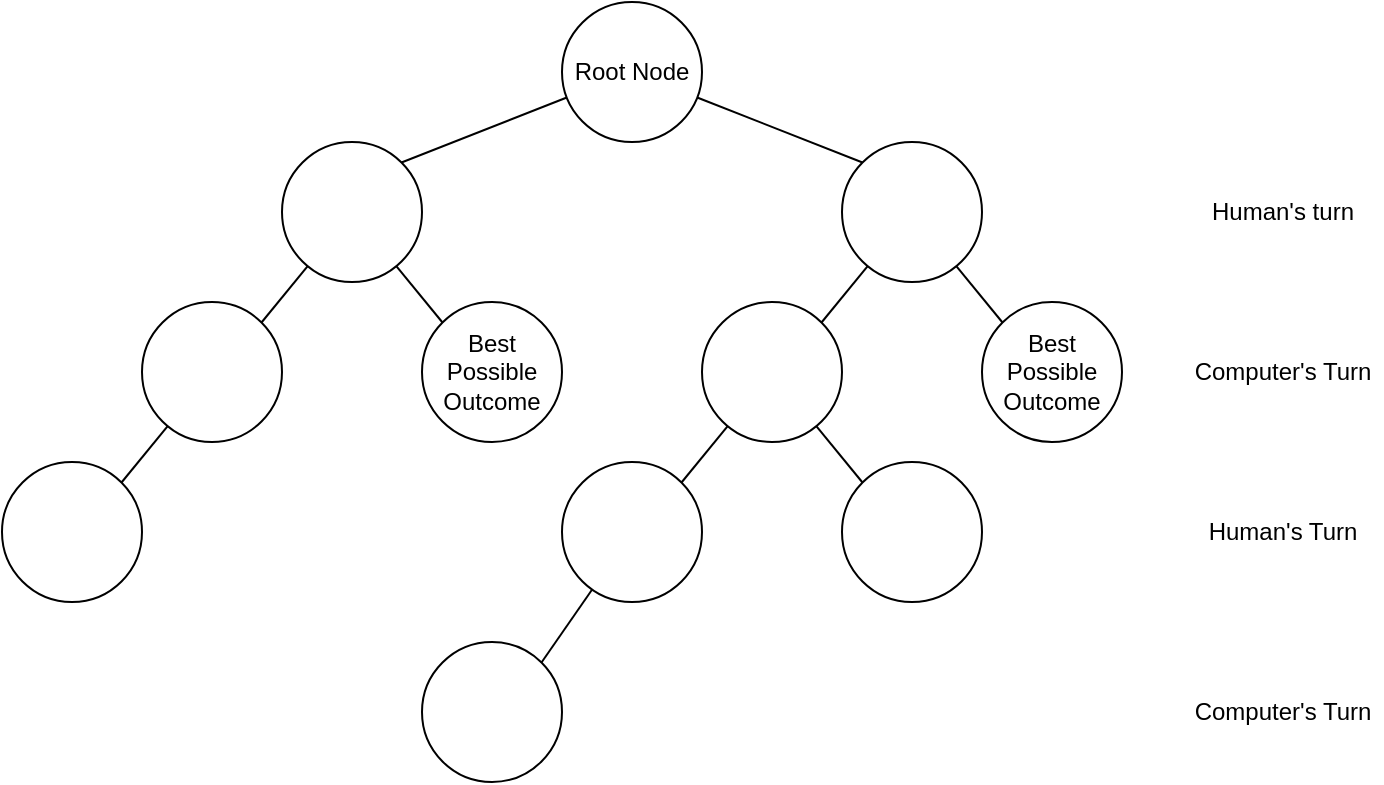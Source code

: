 <mxfile version="15.8.4" type="device"><diagram id="89FIQo1WwcnloiqhDKl1" name="Page-1"><mxGraphModel dx="1038" dy="649" grid="1" gridSize="10" guides="1" tooltips="1" connect="1" arrows="1" fold="1" page="1" pageScale="1" pageWidth="827" pageHeight="1169" math="0" shadow="0"><root><mxCell id="0"/><mxCell id="1" parent="0"/><mxCell id="-QjalzZDQykpjprL__vj-17" style="rounded=0;orthogonalLoop=1;jettySize=auto;html=1;entryX=1;entryY=0;entryDx=0;entryDy=0;endArrow=none;endFill=0;" edge="1" parent="1" source="-QjalzZDQykpjprL__vj-1" target="-QjalzZDQykpjprL__vj-8"><mxGeometry relative="1" as="geometry"/></mxCell><mxCell id="-QjalzZDQykpjprL__vj-21" style="edgeStyle=none;rounded=0;orthogonalLoop=1;jettySize=auto;html=1;entryX=0;entryY=0;entryDx=0;entryDy=0;endArrow=none;endFill=0;" edge="1" parent="1" source="-QjalzZDQykpjprL__vj-1" target="-QjalzZDQykpjprL__vj-9"><mxGeometry relative="1" as="geometry"/></mxCell><mxCell id="-QjalzZDQykpjprL__vj-1" value="Root Node" style="ellipse;whiteSpace=wrap;html=1;aspect=fixed;" vertex="1" parent="1"><mxGeometry x="370" y="20" width="70" height="70" as="geometry"/></mxCell><mxCell id="-QjalzZDQykpjprL__vj-24" style="edgeStyle=none;rounded=0;orthogonalLoop=1;jettySize=auto;html=1;entryX=1;entryY=0;entryDx=0;entryDy=0;endArrow=none;endFill=0;" edge="1" parent="1" source="-QjalzZDQykpjprL__vj-4" target="-QjalzZDQykpjprL__vj-14"><mxGeometry relative="1" as="geometry"/></mxCell><mxCell id="-QjalzZDQykpjprL__vj-25" style="edgeStyle=none;rounded=0;orthogonalLoop=1;jettySize=auto;html=1;entryX=0;entryY=0;entryDx=0;entryDy=0;endArrow=none;endFill=0;" edge="1" parent="1" source="-QjalzZDQykpjprL__vj-4" target="-QjalzZDQykpjprL__vj-15"><mxGeometry relative="1" as="geometry"/></mxCell><mxCell id="-QjalzZDQykpjprL__vj-4" value="" style="ellipse;whiteSpace=wrap;html=1;aspect=fixed;" vertex="1" parent="1"><mxGeometry x="440" y="170" width="70" height="70" as="geometry"/></mxCell><mxCell id="-QjalzZDQykpjprL__vj-5" value="Best Possible Outcome" style="ellipse;whiteSpace=wrap;html=1;aspect=fixed;" vertex="1" parent="1"><mxGeometry x="300" y="170" width="70" height="70" as="geometry"/></mxCell><mxCell id="-QjalzZDQykpjprL__vj-19" style="edgeStyle=none;rounded=0;orthogonalLoop=1;jettySize=auto;html=1;entryX=1;entryY=0;entryDx=0;entryDy=0;endArrow=none;endFill=0;" edge="1" parent="1" source="-QjalzZDQykpjprL__vj-6" target="-QjalzZDQykpjprL__vj-16"><mxGeometry relative="1" as="geometry"/></mxCell><mxCell id="-QjalzZDQykpjprL__vj-6" value="" style="ellipse;whiteSpace=wrap;html=1;aspect=fixed;" vertex="1" parent="1"><mxGeometry x="160" y="170" width="70" height="70" as="geometry"/></mxCell><mxCell id="-QjalzZDQykpjprL__vj-7" value="Best Possible Outcome" style="ellipse;whiteSpace=wrap;html=1;aspect=fixed;" vertex="1" parent="1"><mxGeometry x="580" y="170" width="70" height="70" as="geometry"/></mxCell><mxCell id="-QjalzZDQykpjprL__vj-18" style="edgeStyle=none;rounded=0;orthogonalLoop=1;jettySize=auto;html=1;entryX=1;entryY=0;entryDx=0;entryDy=0;endArrow=none;endFill=0;" edge="1" parent="1" source="-QjalzZDQykpjprL__vj-8" target="-QjalzZDQykpjprL__vj-6"><mxGeometry relative="1" as="geometry"/></mxCell><mxCell id="-QjalzZDQykpjprL__vj-20" style="edgeStyle=none;rounded=0;orthogonalLoop=1;jettySize=auto;html=1;entryX=0;entryY=0;entryDx=0;entryDy=0;endArrow=none;endFill=0;" edge="1" parent="1" source="-QjalzZDQykpjprL__vj-8" target="-QjalzZDQykpjprL__vj-5"><mxGeometry relative="1" as="geometry"/></mxCell><mxCell id="-QjalzZDQykpjprL__vj-8" value="" style="ellipse;whiteSpace=wrap;html=1;aspect=fixed;" vertex="1" parent="1"><mxGeometry x="230" y="90" width="70" height="70" as="geometry"/></mxCell><mxCell id="-QjalzZDQykpjprL__vj-22" style="edgeStyle=none;rounded=0;orthogonalLoop=1;jettySize=auto;html=1;entryX=0;entryY=0;entryDx=0;entryDy=0;endArrow=none;endFill=0;" edge="1" parent="1" source="-QjalzZDQykpjprL__vj-9" target="-QjalzZDQykpjprL__vj-7"><mxGeometry relative="1" as="geometry"/></mxCell><mxCell id="-QjalzZDQykpjprL__vj-23" style="edgeStyle=none;rounded=0;orthogonalLoop=1;jettySize=auto;html=1;entryX=1;entryY=0;entryDx=0;entryDy=0;endArrow=none;endFill=0;" edge="1" parent="1" source="-QjalzZDQykpjprL__vj-9" target="-QjalzZDQykpjprL__vj-4"><mxGeometry relative="1" as="geometry"/></mxCell><mxCell id="-QjalzZDQykpjprL__vj-9" value="" style="ellipse;whiteSpace=wrap;html=1;aspect=fixed;" vertex="1" parent="1"><mxGeometry x="510" y="90" width="70" height="70" as="geometry"/></mxCell><mxCell id="-QjalzZDQykpjprL__vj-13" value="" style="ellipse;whiteSpace=wrap;html=1;aspect=fixed;" vertex="1" parent="1"><mxGeometry x="300" y="340" width="70" height="70" as="geometry"/></mxCell><mxCell id="-QjalzZDQykpjprL__vj-26" style="edgeStyle=none;rounded=0;orthogonalLoop=1;jettySize=auto;html=1;entryX=1;entryY=0;entryDx=0;entryDy=0;endArrow=none;endFill=0;" edge="1" parent="1" source="-QjalzZDQykpjprL__vj-14" target="-QjalzZDQykpjprL__vj-13"><mxGeometry relative="1" as="geometry"/></mxCell><mxCell id="-QjalzZDQykpjprL__vj-14" value="" style="ellipse;whiteSpace=wrap;html=1;aspect=fixed;" vertex="1" parent="1"><mxGeometry x="370" y="250" width="70" height="70" as="geometry"/></mxCell><mxCell id="-QjalzZDQykpjprL__vj-15" value="" style="ellipse;whiteSpace=wrap;html=1;aspect=fixed;" vertex="1" parent="1"><mxGeometry x="510" y="250" width="70" height="70" as="geometry"/></mxCell><mxCell id="-QjalzZDQykpjprL__vj-16" value="" style="ellipse;whiteSpace=wrap;html=1;aspect=fixed;" vertex="1" parent="1"><mxGeometry x="90" y="250" width="70" height="70" as="geometry"/></mxCell><mxCell id="-QjalzZDQykpjprL__vj-27" value="Human's turn" style="text;html=1;align=center;verticalAlign=middle;resizable=0;points=[];autosize=1;strokeColor=none;fillColor=none;" vertex="1" parent="1"><mxGeometry x="685" y="115" width="90" height="20" as="geometry"/></mxCell><mxCell id="-QjalzZDQykpjprL__vj-28" value="Computer's Turn" style="text;html=1;align=center;verticalAlign=middle;resizable=0;points=[];autosize=1;strokeColor=none;fillColor=none;" vertex="1" parent="1"><mxGeometry x="680" y="195" width="100" height="20" as="geometry"/></mxCell><mxCell id="-QjalzZDQykpjprL__vj-29" value="Human's Turn" style="text;html=1;align=center;verticalAlign=middle;resizable=0;points=[];autosize=1;strokeColor=none;fillColor=none;" vertex="1" parent="1"><mxGeometry x="685" y="275" width="90" height="20" as="geometry"/></mxCell><mxCell id="-QjalzZDQykpjprL__vj-30" value="Computer's Turn" style="text;html=1;align=center;verticalAlign=middle;resizable=0;points=[];autosize=1;strokeColor=none;fillColor=none;" vertex="1" parent="1"><mxGeometry x="680" y="365" width="100" height="20" as="geometry"/></mxCell></root></mxGraphModel></diagram></mxfile>